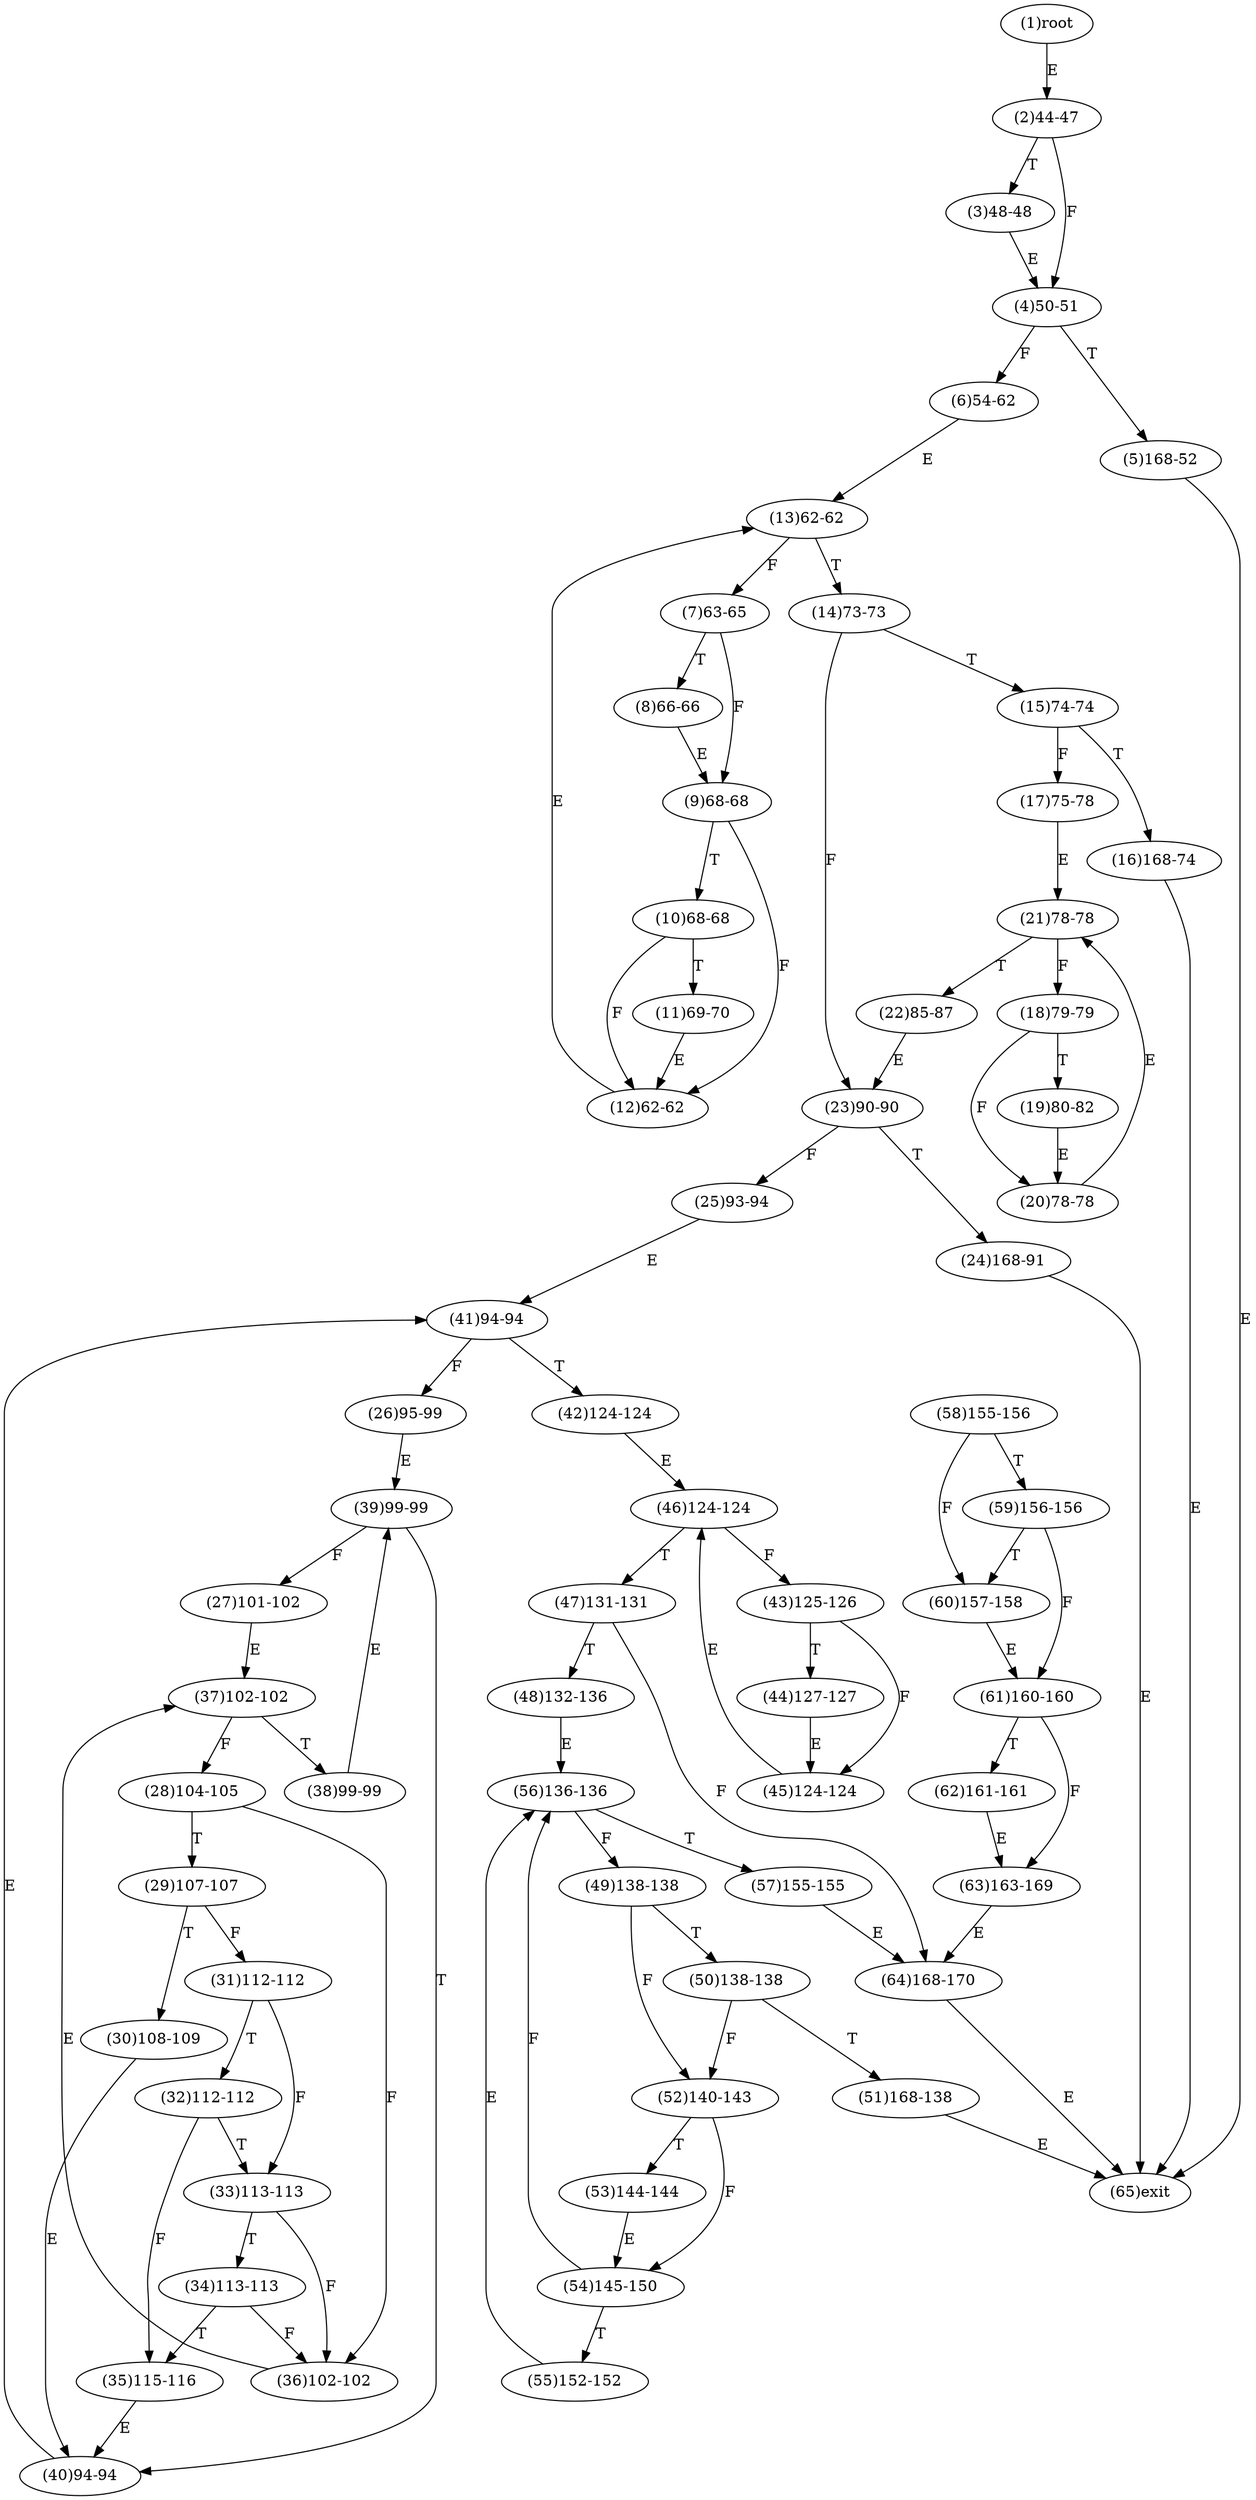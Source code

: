 digraph "" { 
1[ label="(1)root"];
2[ label="(2)44-47"];
3[ label="(3)48-48"];
4[ label="(4)50-51"];
5[ label="(5)168-52"];
6[ label="(6)54-62"];
7[ label="(7)63-65"];
8[ label="(8)66-66"];
9[ label="(9)68-68"];
10[ label="(10)68-68"];
11[ label="(11)69-70"];
12[ label="(12)62-62"];
13[ label="(13)62-62"];
14[ label="(14)73-73"];
15[ label="(15)74-74"];
17[ label="(17)75-78"];
16[ label="(16)168-74"];
19[ label="(19)80-82"];
18[ label="(18)79-79"];
21[ label="(21)78-78"];
20[ label="(20)78-78"];
23[ label="(23)90-90"];
22[ label="(22)85-87"];
25[ label="(25)93-94"];
24[ label="(24)168-91"];
27[ label="(27)101-102"];
26[ label="(26)95-99"];
29[ label="(29)107-107"];
28[ label="(28)104-105"];
31[ label="(31)112-112"];
30[ label="(30)108-109"];
34[ label="(34)113-113"];
35[ label="(35)115-116"];
32[ label="(32)112-112"];
33[ label="(33)113-113"];
38[ label="(38)99-99"];
39[ label="(39)99-99"];
36[ label="(36)102-102"];
37[ label="(37)102-102"];
42[ label="(42)124-124"];
43[ label="(43)125-126"];
40[ label="(40)94-94"];
41[ label="(41)94-94"];
46[ label="(46)124-124"];
47[ label="(47)131-131"];
44[ label="(44)127-127"];
45[ label="(45)124-124"];
51[ label="(51)168-138"];
50[ label="(50)138-138"];
49[ label="(49)138-138"];
48[ label="(48)132-136"];
55[ label="(55)152-152"];
54[ label="(54)145-150"];
53[ label="(53)144-144"];
52[ label="(52)140-143"];
59[ label="(59)156-156"];
58[ label="(58)155-156"];
57[ label="(57)155-155"];
56[ label="(56)136-136"];
63[ label="(63)163-169"];
62[ label="(62)161-161"];
61[ label="(61)160-160"];
60[ label="(60)157-158"];
64[ label="(64)168-170"];
65[ label="(65)exit"];
1->2[ label="E"];
2->4[ label="F"];
2->3[ label="T"];
3->4[ label="E"];
4->6[ label="F"];
4->5[ label="T"];
5->65[ label="E"];
6->13[ label="E"];
7->9[ label="F"];
7->8[ label="T"];
8->9[ label="E"];
9->12[ label="F"];
9->10[ label="T"];
10->12[ label="F"];
10->11[ label="T"];
11->12[ label="E"];
12->13[ label="E"];
13->7[ label="F"];
13->14[ label="T"];
14->23[ label="F"];
14->15[ label="T"];
15->17[ label="F"];
15->16[ label="T"];
16->65[ label="E"];
17->21[ label="E"];
18->20[ label="F"];
18->19[ label="T"];
19->20[ label="E"];
20->21[ label="E"];
21->18[ label="F"];
21->22[ label="T"];
22->23[ label="E"];
23->25[ label="F"];
23->24[ label="T"];
24->65[ label="E"];
25->41[ label="E"];
26->39[ label="E"];
27->37[ label="E"];
28->36[ label="F"];
28->29[ label="T"];
29->31[ label="F"];
29->30[ label="T"];
30->40[ label="E"];
31->33[ label="F"];
31->32[ label="T"];
32->35[ label="F"];
32->33[ label="T"];
33->36[ label="F"];
33->34[ label="T"];
34->36[ label="F"];
34->35[ label="T"];
35->40[ label="E"];
36->37[ label="E"];
37->28[ label="F"];
37->38[ label="T"];
38->39[ label="E"];
39->27[ label="F"];
39->40[ label="T"];
40->41[ label="E"];
41->26[ label="F"];
41->42[ label="T"];
42->46[ label="E"];
43->45[ label="F"];
43->44[ label="T"];
44->45[ label="E"];
45->46[ label="E"];
46->43[ label="F"];
46->47[ label="T"];
47->64[ label="F"];
47->48[ label="T"];
48->56[ label="E"];
49->52[ label="F"];
49->50[ label="T"];
50->52[ label="F"];
50->51[ label="T"];
51->65[ label="E"];
52->54[ label="F"];
52->53[ label="T"];
53->54[ label="E"];
54->56[ label="F"];
54->55[ label="T"];
55->56[ label="E"];
56->49[ label="F"];
56->57[ label="T"];
57->64[ label="E"];
58->60[ label="F"];
58->59[ label="T"];
59->61[ label="F"];
59->60[ label="T"];
60->61[ label="E"];
61->63[ label="F"];
61->62[ label="T"];
62->63[ label="E"];
63->64[ label="E"];
64->65[ label="E"];
}